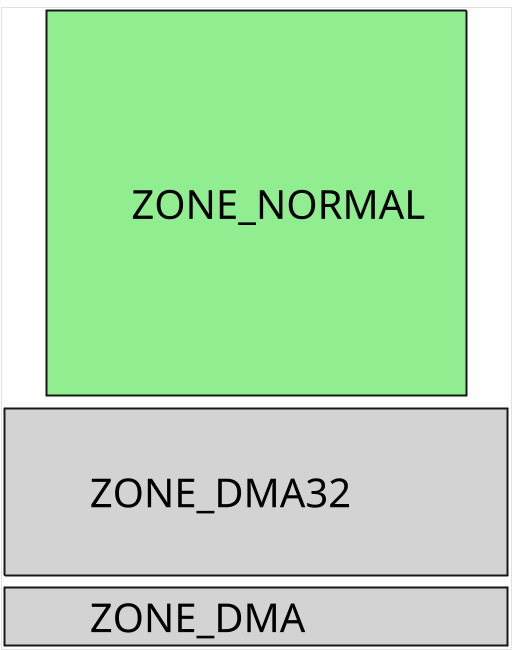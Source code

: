 @startuml
scale 1/5

skinparam Component {
    Style rectangle
    FontSize 200
    BorderThickness 10
}

skinparam Rectangle {
    BackgroundColor transparent
    BorderThickness 0
}

rectangle {
    component "\n\n\n\tZONE_NORMAL\t\n\n\n" as zh #LightGreen
    component "\n\tZONE_DMA32\t\t\n" as zd32 #LightGrey
    component "\tZONE_DMA\t\t\t" as zd #LightGrey

    zh-down[hidden]-zd32
    zd32-down[hidden]-zd
}

@enduml